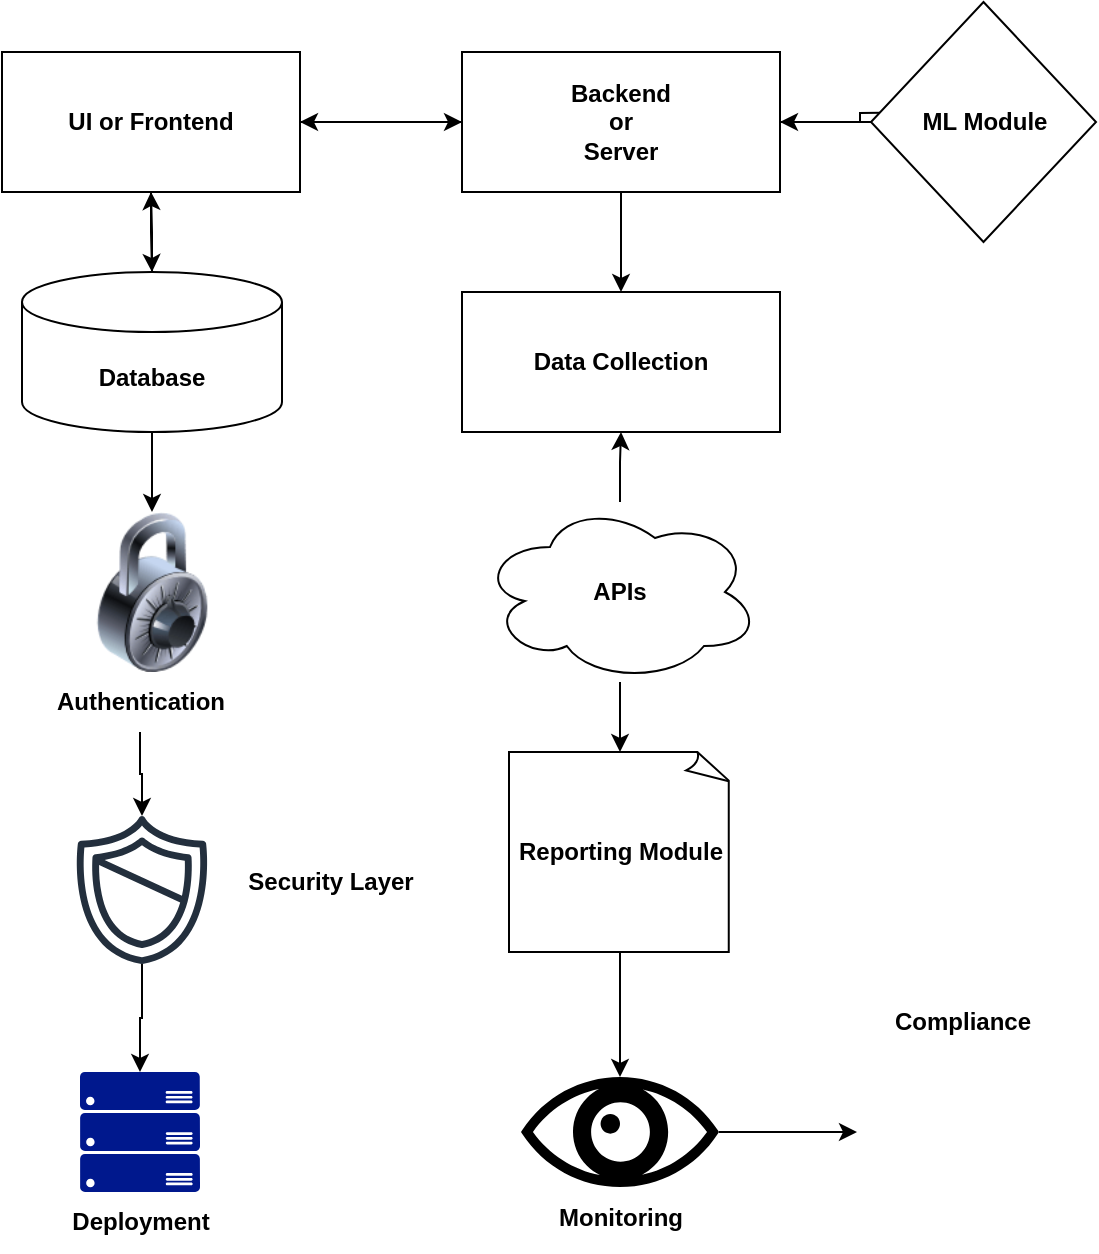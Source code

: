 <mxfile version="22.0.0" type="github">
  <diagram name="Page-1" id="2POhUcqdO5RGU-3DeZ7H">
    <mxGraphModel dx="1442" dy="685" grid="1" gridSize="10" guides="1" tooltips="1" connect="1" arrows="1" fold="1" page="1" pageScale="1" pageWidth="850" pageHeight="1100" math="0" shadow="0">
      <root>
        <mxCell id="0" />
        <mxCell id="1" parent="0" />
        <mxCell id="EVL2hE1DPnsg715I9qZd-3" style="edgeStyle=orthogonalEdgeStyle;rounded=0;orthogonalLoop=1;jettySize=auto;html=1;exitX=1;exitY=0.5;exitDx=0;exitDy=0;" edge="1" parent="1" source="EVL2hE1DPnsg715I9qZd-2" target="EVL2hE1DPnsg715I9qZd-4">
          <mxGeometry relative="1" as="geometry">
            <mxPoint x="359" y="80" as="targetPoint" />
          </mxGeometry>
        </mxCell>
        <mxCell id="EVL2hE1DPnsg715I9qZd-8" style="edgeStyle=orthogonalEdgeStyle;rounded=0;orthogonalLoop=1;jettySize=auto;html=1;exitX=0.5;exitY=1;exitDx=0;exitDy=0;" edge="1" parent="1" source="EVL2hE1DPnsg715I9qZd-2" target="EVL2hE1DPnsg715I9qZd-9">
          <mxGeometry relative="1" as="geometry">
            <mxPoint x="199" y="200" as="targetPoint" />
          </mxGeometry>
        </mxCell>
        <mxCell id="EVL2hE1DPnsg715I9qZd-2" value="&lt;b&gt;UI or Frontend&lt;/b&gt;" style="rounded=0;whiteSpace=wrap;html=1;" vertex="1" parent="1">
          <mxGeometry x="130" y="50" width="149" height="70" as="geometry" />
        </mxCell>
        <mxCell id="EVL2hE1DPnsg715I9qZd-5" style="edgeStyle=orthogonalEdgeStyle;rounded=0;orthogonalLoop=1;jettySize=auto;html=1;" edge="1" parent="1" source="EVL2hE1DPnsg715I9qZd-4">
          <mxGeometry relative="1" as="geometry">
            <mxPoint x="599" y="80" as="targetPoint" />
          </mxGeometry>
        </mxCell>
        <mxCell id="EVL2hE1DPnsg715I9qZd-15" value="" style="edgeStyle=orthogonalEdgeStyle;rounded=0;orthogonalLoop=1;jettySize=auto;html=1;" edge="1" parent="1" source="EVL2hE1DPnsg715I9qZd-4" target="EVL2hE1DPnsg715I9qZd-14">
          <mxGeometry relative="1" as="geometry" />
        </mxCell>
        <mxCell id="EVL2hE1DPnsg715I9qZd-41" style="edgeStyle=orthogonalEdgeStyle;rounded=0;orthogonalLoop=1;jettySize=auto;html=1;entryX=1;entryY=0.5;entryDx=0;entryDy=0;" edge="1" parent="1" source="EVL2hE1DPnsg715I9qZd-4" target="EVL2hE1DPnsg715I9qZd-2">
          <mxGeometry relative="1" as="geometry" />
        </mxCell>
        <mxCell id="EVL2hE1DPnsg715I9qZd-4" value="&lt;b&gt;Backend&lt;br&gt;or&lt;br&gt;Server&lt;/b&gt;" style="rounded=0;whiteSpace=wrap;html=1;" vertex="1" parent="1">
          <mxGeometry x="360" y="50" width="159" height="70" as="geometry" />
        </mxCell>
        <mxCell id="EVL2hE1DPnsg715I9qZd-40" value="" style="edgeStyle=orthogonalEdgeStyle;rounded=0;orthogonalLoop=1;jettySize=auto;html=1;" edge="1" parent="1" source="EVL2hE1DPnsg715I9qZd-6" target="EVL2hE1DPnsg715I9qZd-4">
          <mxGeometry relative="1" as="geometry" />
        </mxCell>
        <mxCell id="EVL2hE1DPnsg715I9qZd-6" value="&lt;b&gt;ML Module&lt;/b&gt;" style="rhombus;whiteSpace=wrap;html=1;" vertex="1" parent="1">
          <mxGeometry x="564.5" y="25" width="112.5" height="120" as="geometry" />
        </mxCell>
        <mxCell id="EVL2hE1DPnsg715I9qZd-22" value="" style="edgeStyle=orthogonalEdgeStyle;rounded=0;orthogonalLoop=1;jettySize=auto;html=1;" edge="1" parent="1" source="EVL2hE1DPnsg715I9qZd-9" target="EVL2hE1DPnsg715I9qZd-21">
          <mxGeometry relative="1" as="geometry" />
        </mxCell>
        <mxCell id="EVL2hE1DPnsg715I9qZd-42" style="edgeStyle=orthogonalEdgeStyle;rounded=0;orthogonalLoop=1;jettySize=auto;html=1;" edge="1" parent="1" source="EVL2hE1DPnsg715I9qZd-9" target="EVL2hE1DPnsg715I9qZd-2">
          <mxGeometry relative="1" as="geometry" />
        </mxCell>
        <mxCell id="EVL2hE1DPnsg715I9qZd-9" value="&lt;b&gt;Database&lt;/b&gt;" style="shape=cylinder3;whiteSpace=wrap;html=1;boundedLbl=1;backgroundOutline=1;size=15;" vertex="1" parent="1">
          <mxGeometry x="140" y="160" width="130" height="80" as="geometry" />
        </mxCell>
        <mxCell id="EVL2hE1DPnsg715I9qZd-14" value="&lt;b&gt;Data Collection&lt;/b&gt;" style="whiteSpace=wrap;html=1;rounded=0;" vertex="1" parent="1">
          <mxGeometry x="360" y="170" width="159" height="70" as="geometry" />
        </mxCell>
        <mxCell id="EVL2hE1DPnsg715I9qZd-30" value="" style="edgeStyle=orthogonalEdgeStyle;rounded=0;orthogonalLoop=1;jettySize=auto;html=1;" edge="1" parent="1" source="EVL2hE1DPnsg715I9qZd-16" target="EVL2hE1DPnsg715I9qZd-28">
          <mxGeometry relative="1" as="geometry" />
        </mxCell>
        <mxCell id="EVL2hE1DPnsg715I9qZd-44" style="edgeStyle=orthogonalEdgeStyle;rounded=0;orthogonalLoop=1;jettySize=auto;html=1;entryX=0.5;entryY=1;entryDx=0;entryDy=0;" edge="1" parent="1" source="EVL2hE1DPnsg715I9qZd-16" target="EVL2hE1DPnsg715I9qZd-14">
          <mxGeometry relative="1" as="geometry" />
        </mxCell>
        <mxCell id="EVL2hE1DPnsg715I9qZd-16" value="&lt;b&gt;APIs&lt;/b&gt;" style="ellipse;shape=cloud;whiteSpace=wrap;html=1;" vertex="1" parent="1">
          <mxGeometry x="369" y="275" width="140" height="90" as="geometry" />
        </mxCell>
        <mxCell id="EVL2hE1DPnsg715I9qZd-21" value="" style="image;html=1;image=img/lib/clip_art/general/Lock_128x128.png" vertex="1" parent="1">
          <mxGeometry x="165" y="280" width="80" height="80" as="geometry" />
        </mxCell>
        <mxCell id="EVL2hE1DPnsg715I9qZd-27" value="" style="edgeStyle=orthogonalEdgeStyle;rounded=0;orthogonalLoop=1;jettySize=auto;html=1;" edge="1" parent="1" source="EVL2hE1DPnsg715I9qZd-23" target="EVL2hE1DPnsg715I9qZd-24">
          <mxGeometry relative="1" as="geometry" />
        </mxCell>
        <mxCell id="EVL2hE1DPnsg715I9qZd-23" value="&lt;b&gt;Authentication&lt;/b&gt;" style="text;html=1;align=center;verticalAlign=middle;resizable=0;points=[];autosize=1;strokeColor=none;fillColor=none;" vertex="1" parent="1">
          <mxGeometry x="144" y="360" width="110" height="30" as="geometry" />
        </mxCell>
        <mxCell id="EVL2hE1DPnsg715I9qZd-38" value="" style="edgeStyle=orthogonalEdgeStyle;rounded=0;orthogonalLoop=1;jettySize=auto;html=1;" edge="1" parent="1" source="EVL2hE1DPnsg715I9qZd-24" target="EVL2hE1DPnsg715I9qZd-37">
          <mxGeometry relative="1" as="geometry" />
        </mxCell>
        <mxCell id="EVL2hE1DPnsg715I9qZd-24" value="" style="sketch=0;outlineConnect=0;fontColor=#232F3E;gradientColor=none;fillColor=#232F3D;strokeColor=none;dashed=0;verticalLabelPosition=bottom;verticalAlign=top;align=center;html=1;fontSize=12;fontStyle=0;aspect=fixed;pointerEvents=1;shape=mxgraph.aws4.shield2;" vertex="1" parent="1">
          <mxGeometry x="161" y="430" width="78" height="78" as="geometry" />
        </mxCell>
        <mxCell id="EVL2hE1DPnsg715I9qZd-26" value="&lt;b&gt;Security Layer&lt;/b&gt;" style="text;html=1;align=center;verticalAlign=middle;resizable=0;points=[];autosize=1;strokeColor=none;fillColor=none;" vertex="1" parent="1">
          <mxGeometry x="239" y="450" width="110" height="30" as="geometry" />
        </mxCell>
        <mxCell id="EVL2hE1DPnsg715I9qZd-33" value="" style="edgeStyle=orthogonalEdgeStyle;rounded=0;orthogonalLoop=1;jettySize=auto;html=1;" edge="1" parent="1" source="EVL2hE1DPnsg715I9qZd-28" target="EVL2hE1DPnsg715I9qZd-32">
          <mxGeometry relative="1" as="geometry" />
        </mxCell>
        <mxCell id="EVL2hE1DPnsg715I9qZd-28" value="&lt;b&gt;Reporting Module&lt;/b&gt;" style="whiteSpace=wrap;html=1;shape=mxgraph.basic.document" vertex="1" parent="1">
          <mxGeometry x="383.5" y="400" width="111" height="100" as="geometry" />
        </mxCell>
        <mxCell id="EVL2hE1DPnsg715I9qZd-46" style="edgeStyle=orthogonalEdgeStyle;rounded=0;orthogonalLoop=1;jettySize=auto;html=1;entryX=0;entryY=0.5;entryDx=0;entryDy=0;" edge="1" parent="1" source="EVL2hE1DPnsg715I9qZd-32" target="EVL2hE1DPnsg715I9qZd-45">
          <mxGeometry relative="1" as="geometry" />
        </mxCell>
        <mxCell id="EVL2hE1DPnsg715I9qZd-32" value="" style="shape=mxgraph.signs.healthcare.eye;html=1;pointerEvents=1;fillColor=#000000;strokeColor=none;verticalLabelPosition=bottom;verticalAlign=top;align=center;" vertex="1" parent="1">
          <mxGeometry x="389.5" y="562.5" width="99" height="55" as="geometry" />
        </mxCell>
        <mxCell id="EVL2hE1DPnsg715I9qZd-34" value="&lt;b&gt;Monitoring&lt;/b&gt;" style="text;html=1;align=center;verticalAlign=middle;resizable=0;points=[];autosize=1;strokeColor=none;fillColor=none;" vertex="1" parent="1">
          <mxGeometry x="394" y="617.5" width="90" height="30" as="geometry" />
        </mxCell>
        <mxCell id="EVL2hE1DPnsg715I9qZd-37" value="" style="sketch=0;aspect=fixed;pointerEvents=1;shadow=0;dashed=0;html=1;strokeColor=none;labelPosition=center;verticalLabelPosition=bottom;verticalAlign=top;align=center;fillColor=#00188D;shape=mxgraph.azure.server_rack" vertex="1" parent="1">
          <mxGeometry x="169" y="560" width="60" height="60" as="geometry" />
        </mxCell>
        <mxCell id="EVL2hE1DPnsg715I9qZd-39" value="&lt;b&gt;Deployment&lt;/b&gt;" style="text;html=1;align=center;verticalAlign=middle;resizable=0;points=[];autosize=1;strokeColor=none;fillColor=none;" vertex="1" parent="1">
          <mxGeometry x="154" y="620" width="90" height="30" as="geometry" />
        </mxCell>
        <mxCell id="EVL2hE1DPnsg715I9qZd-45" value="" style="shape=image;html=1;verticalAlign=top;verticalLabelPosition=bottom;labelBackgroundColor=#ffffff;imageAspect=0;aspect=fixed;image=https://cdn0.iconfinder.com/data/icons/analytic-investment-and-balanced-scorecard/512/165_Legal_legal_documents_Document_documents_page-128.png" vertex="1" parent="1">
          <mxGeometry x="557.5" y="538" width="104" height="104" as="geometry" />
        </mxCell>
        <mxCell id="EVL2hE1DPnsg715I9qZd-47" value="&lt;b&gt;Compliance&lt;/b&gt;" style="text;html=1;align=center;verticalAlign=middle;resizable=0;points=[];autosize=1;strokeColor=none;fillColor=none;" vertex="1" parent="1">
          <mxGeometry x="564.5" y="520" width="90" height="30" as="geometry" />
        </mxCell>
      </root>
    </mxGraphModel>
  </diagram>
</mxfile>

